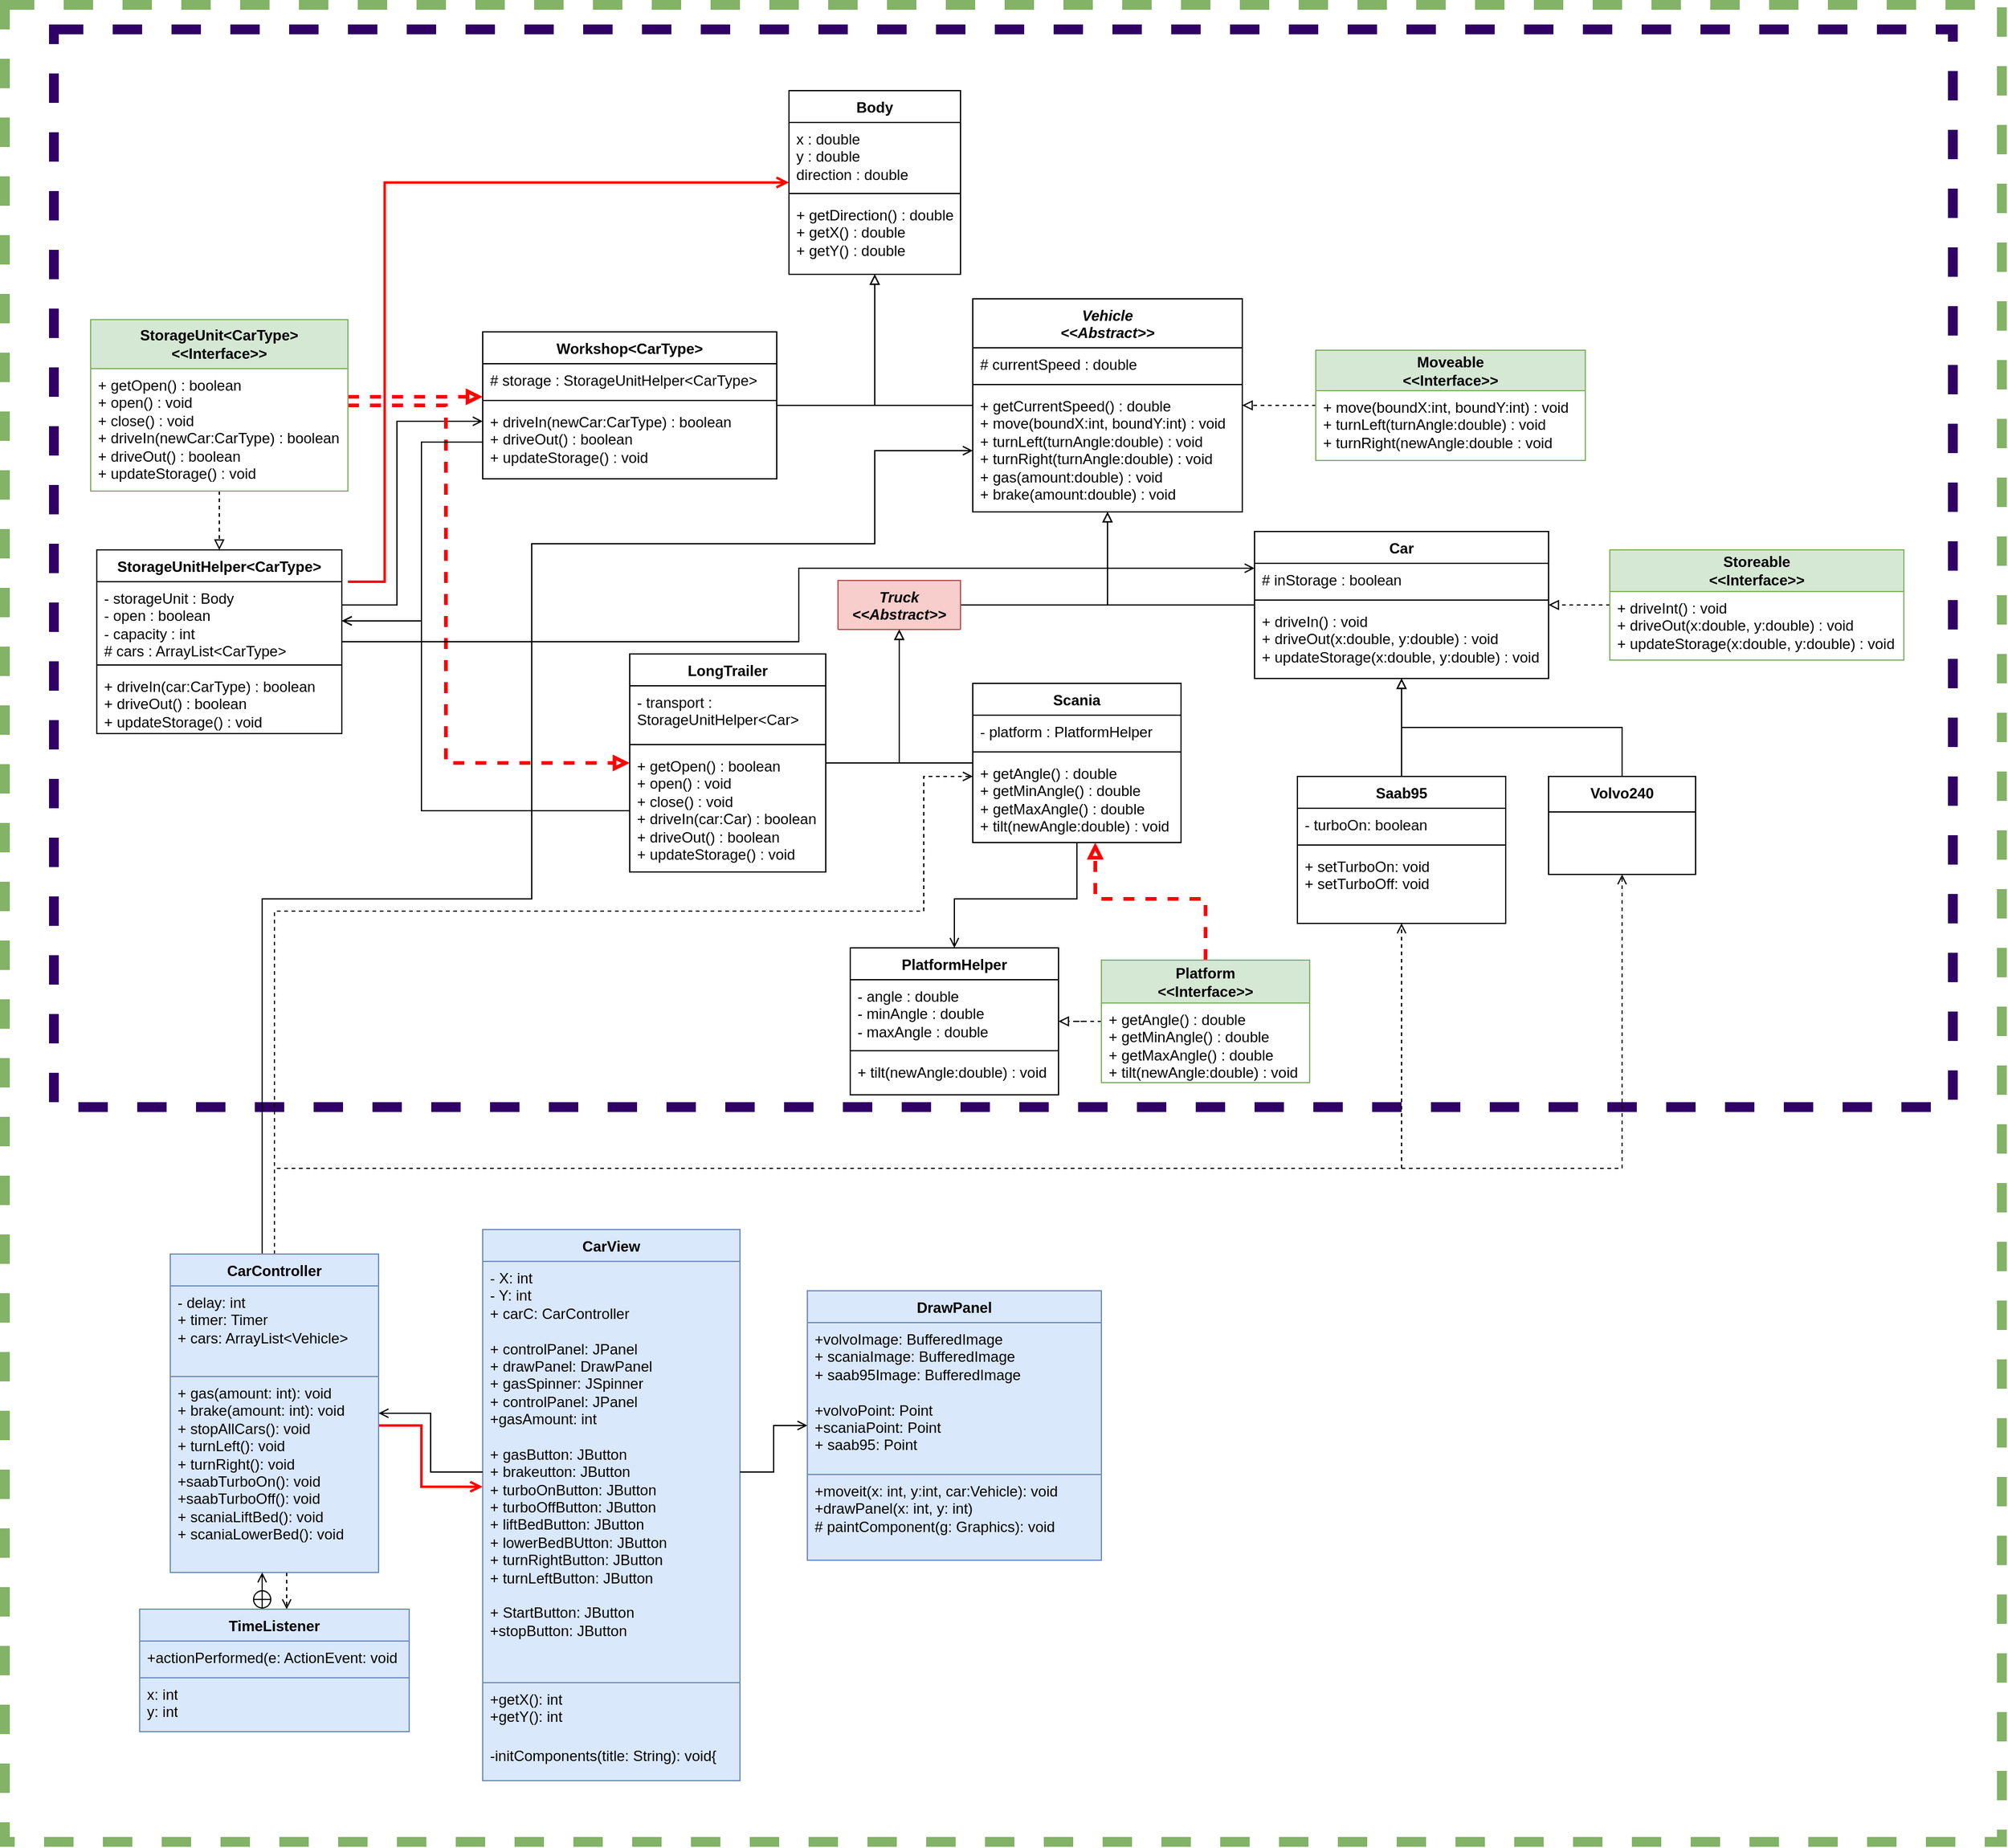 <mxfile version="22.1.5" type="github">
  <diagram name="Sida-1" id="CnWCtKxtzdh5dnYdsv_A">
    <mxGraphModel dx="1738" dy="2048" grid="1" gridSize="10" guides="1" tooltips="1" connect="1" arrows="1" fold="1" page="1" pageScale="1" pageWidth="827" pageHeight="1169" math="0" shadow="0">
      <root>
        <mxCell id="0" />
        <mxCell id="1" parent="0" />
        <mxCell id="PzIaEd6Q4RFsh_id0Quy-13" value="" style="rounded=0;whiteSpace=wrap;html=1;fillColor=none;strokeColor=#82b366;dashed=1;strokeWidth=8;" parent="1" vertex="1">
          <mxGeometry x="-420" y="-440" width="1630" height="1500" as="geometry" />
        </mxCell>
        <mxCell id="PzIaEd6Q4RFsh_id0Quy-12" value="" style="rounded=0;whiteSpace=wrap;html=1;dashed=1;strokeWidth=8;fillColor=none;fontColor=#333333;strokeColor=#300066;" parent="1" vertex="1">
          <mxGeometry x="-380" y="-420" width="1550" height="880" as="geometry" />
        </mxCell>
        <mxCell id="2kluUkrTPu_d9wiH57XI-1" value="&lt;div&gt;Body&lt;/div&gt;" style="swimlane;fontStyle=1;align=center;verticalAlign=top;childLayout=stackLayout;horizontal=1;startSize=26;horizontalStack=0;resizeParent=1;resizeParentMax=0;resizeLast=0;collapsible=1;marginBottom=0;whiteSpace=wrap;html=1;" parent="1" vertex="1">
          <mxGeometry x="220" y="-370" width="140" height="150" as="geometry" />
        </mxCell>
        <mxCell id="2kluUkrTPu_d9wiH57XI-2" value="x : double&lt;br&gt;y : double&lt;br&gt;direction : double" style="text;strokeColor=none;fillColor=none;align=left;verticalAlign=top;spacingLeft=4;spacingRight=4;overflow=hidden;rotatable=0;points=[[0,0.5],[1,0.5]];portConstraint=eastwest;whiteSpace=wrap;html=1;" parent="2kluUkrTPu_d9wiH57XI-1" vertex="1">
          <mxGeometry y="26" width="140" height="54" as="geometry" />
        </mxCell>
        <mxCell id="2kluUkrTPu_d9wiH57XI-3" value="" style="line;strokeWidth=1;fillColor=none;align=left;verticalAlign=middle;spacingTop=-1;spacingLeft=3;spacingRight=3;rotatable=0;labelPosition=right;points=[];portConstraint=eastwest;strokeColor=inherit;" parent="2kluUkrTPu_d9wiH57XI-1" vertex="1">
          <mxGeometry y="80" width="140" height="8" as="geometry" />
        </mxCell>
        <mxCell id="2kluUkrTPu_d9wiH57XI-4" value="+ getDirection() : double&lt;br&gt;+ getX() : double&lt;br&gt;+ getY() : double" style="text;strokeColor=none;fillColor=none;align=left;verticalAlign=top;spacingLeft=4;spacingRight=4;overflow=hidden;rotatable=0;points=[[0,0.5],[1,0.5]];portConstraint=eastwest;whiteSpace=wrap;html=1;" parent="2kluUkrTPu_d9wiH57XI-1" vertex="1">
          <mxGeometry y="88" width="140" height="62" as="geometry" />
        </mxCell>
        <mxCell id="8fuTFX7diM6jTaJu1OUN-2" style="edgeStyle=orthogonalEdgeStyle;rounded=0;orthogonalLoop=1;jettySize=auto;html=1;endArrow=block;endFill=0;" parent="1" source="2kluUkrTPu_d9wiH57XI-5" target="MsR3hsUYv7-_mPZWKxLB-6" edge="1">
          <mxGeometry relative="1" as="geometry" />
        </mxCell>
        <mxCell id="2kluUkrTPu_d9wiH57XI-5" value="Car" style="swimlane;fontStyle=1;align=center;verticalAlign=top;childLayout=stackLayout;horizontal=1;startSize=26;horizontalStack=0;resizeParent=1;resizeParentMax=0;resizeLast=0;collapsible=1;marginBottom=0;whiteSpace=wrap;html=1;" parent="1" vertex="1">
          <mxGeometry x="600" y="-10" width="240" height="120" as="geometry" />
        </mxCell>
        <mxCell id="2kluUkrTPu_d9wiH57XI-6" value="# inStorage : boolean" style="text;strokeColor=none;fillColor=none;align=left;verticalAlign=top;spacingLeft=4;spacingRight=4;overflow=hidden;rotatable=0;points=[[0,0.5],[1,0.5]];portConstraint=eastwest;whiteSpace=wrap;html=1;" parent="2kluUkrTPu_d9wiH57XI-5" vertex="1">
          <mxGeometry y="26" width="240" height="26" as="geometry" />
        </mxCell>
        <mxCell id="2kluUkrTPu_d9wiH57XI-7" value="" style="line;strokeWidth=1;fillColor=none;align=left;verticalAlign=middle;spacingTop=-1;spacingLeft=3;spacingRight=3;rotatable=0;labelPosition=right;points=[];portConstraint=eastwest;strokeColor=inherit;" parent="2kluUkrTPu_d9wiH57XI-5" vertex="1">
          <mxGeometry y="52" width="240" height="8" as="geometry" />
        </mxCell>
        <mxCell id="2kluUkrTPu_d9wiH57XI-8" value="+ driveIn() : void&lt;br&gt;+ driveOut(x:double, y:double) : void&lt;br&gt;+ updateStorage(x:double, y:double) : void" style="text;strokeColor=none;fillColor=none;align=left;verticalAlign=top;spacingLeft=4;spacingRight=4;overflow=hidden;rotatable=0;points=[[0,0.5],[1,0.5]];portConstraint=eastwest;whiteSpace=wrap;html=1;" parent="2kluUkrTPu_d9wiH57XI-5" vertex="1">
          <mxGeometry y="60" width="240" height="60" as="geometry" />
        </mxCell>
        <mxCell id="PzIaEd6Q4RFsh_id0Quy-3" style="edgeStyle=orthogonalEdgeStyle;rounded=0;orthogonalLoop=1;jettySize=auto;html=1;endArrow=open;endFill=0;dashed=1;" parent="1" source="2kluUkrTPu_d9wiH57XI-9" target="2kluUkrTPu_d9wiH57XI-32" edge="1">
          <mxGeometry relative="1" as="geometry">
            <Array as="points">
              <mxPoint x="-200" y="510" />
              <mxPoint x="720" y="510" />
            </Array>
          </mxGeometry>
        </mxCell>
        <mxCell id="PzIaEd6Q4RFsh_id0Quy-4" style="edgeStyle=orthogonalEdgeStyle;rounded=0;orthogonalLoop=1;jettySize=auto;html=1;endArrow=open;endFill=0;exitX=0.5;exitY=0;exitDx=0;exitDy=0;dashed=1;" parent="1" source="2kluUkrTPu_d9wiH57XI-9" target="2kluUkrTPu_d9wiH57XI-37" edge="1">
          <mxGeometry relative="1" as="geometry">
            <Array as="points">
              <mxPoint x="-200" y="300" />
              <mxPoint x="330" y="300" />
              <mxPoint x="330" y="190" />
            </Array>
          </mxGeometry>
        </mxCell>
        <mxCell id="PzIaEd6Q4RFsh_id0Quy-5" style="edgeStyle=orthogonalEdgeStyle;rounded=0;orthogonalLoop=1;jettySize=auto;html=1;endArrow=open;endFill=0;entryX=0;entryY=0.5;entryDx=0;entryDy=0;" parent="1" source="2kluUkrTPu_d9wiH57XI-9" target="MsR3hsUYv7-_mPZWKxLB-9" edge="1">
          <mxGeometry relative="1" as="geometry">
            <Array as="points">
              <mxPoint x="-210" y="290" />
              <mxPoint x="10" y="290" />
              <mxPoint x="10" />
              <mxPoint x="290" />
              <mxPoint x="290" y="-76" />
            </Array>
          </mxGeometry>
        </mxCell>
        <mxCell id="PzIaEd6Q4RFsh_id0Quy-8" value="" style="edgeStyle=orthogonalEdgeStyle;rounded=0;orthogonalLoop=1;jettySize=auto;html=1;endArrow=open;endFill=0;strokeColor=#FF0000;strokeWidth=2;" parent="1" source="2kluUkrTPu_d9wiH57XI-9" target="2kluUkrTPu_d9wiH57XI-14" edge="1">
          <mxGeometry relative="1" as="geometry">
            <Array as="points">
              <mxPoint x="-80" y="720" />
              <mxPoint x="-80" y="770" />
            </Array>
          </mxGeometry>
        </mxCell>
        <mxCell id="PzIaEd6Q4RFsh_id0Quy-10" style="edgeStyle=orthogonalEdgeStyle;rounded=0;orthogonalLoop=1;jettySize=auto;html=1;dashed=1;endArrow=open;endFill=0;" parent="1" source="2kluUkrTPu_d9wiH57XI-9" target="2kluUkrTPu_d9wiH57XI-41" edge="1">
          <mxGeometry relative="1" as="geometry">
            <mxPoint x="920" y="330" as="targetPoint" />
            <Array as="points">
              <mxPoint x="-200" y="510" />
              <mxPoint x="900" y="510" />
            </Array>
          </mxGeometry>
        </mxCell>
        <mxCell id="PzIaEd6Q4RFsh_id0Quy-11" style="edgeStyle=orthogonalEdgeStyle;rounded=0;orthogonalLoop=1;jettySize=auto;html=1;endArrow=open;endFill=0;dashed=1;" parent="1" source="2kluUkrTPu_d9wiH57XI-9" target="2kluUkrTPu_d9wiH57XI-96" edge="1">
          <mxGeometry relative="1" as="geometry">
            <Array as="points">
              <mxPoint x="-190" y="860" />
              <mxPoint x="-190" y="860" />
            </Array>
          </mxGeometry>
        </mxCell>
        <mxCell id="2kluUkrTPu_d9wiH57XI-9" value="CarController" style="swimlane;fontStyle=1;align=center;verticalAlign=top;childLayout=stackLayout;horizontal=1;startSize=26;horizontalStack=0;resizeParent=1;resizeParentMax=0;resizeLast=0;collapsible=1;marginBottom=0;whiteSpace=wrap;html=1;fillColor=#dae8fc;strokeColor=#6c8ebf;" parent="1" vertex="1">
          <mxGeometry x="-285" y="580" width="170" height="260" as="geometry" />
        </mxCell>
        <mxCell id="2kluUkrTPu_d9wiH57XI-10" value="&lt;div&gt;- delay: int&lt;/div&gt;&lt;div&gt;+ timer: Timer&lt;/div&gt;&lt;div&gt;+ cars: ArrayList&amp;lt;Vehicle&amp;gt;&lt;br&gt;&lt;/div&gt;" style="text;strokeColor=#6c8ebf;fillColor=#dae8fc;align=left;verticalAlign=top;spacingLeft=4;spacingRight=4;overflow=hidden;rotatable=0;points=[[0,0.5],[1,0.5]];portConstraint=eastwest;whiteSpace=wrap;html=1;" parent="2kluUkrTPu_d9wiH57XI-9" vertex="1">
          <mxGeometry y="26" width="170" height="74" as="geometry" />
        </mxCell>
        <mxCell id="2kluUkrTPu_d9wiH57XI-12" value="&lt;div&gt;+ gas(amount: int): void&lt;/div&gt;&lt;div&gt;+ brake(amount: int): void&lt;/div&gt;&lt;div&gt;+ stopAllCars(): void&lt;/div&gt;&lt;div&gt;+ turnLeft(): void&lt;/div&gt;&lt;div&gt;+ turnRight(): void&lt;/div&gt;&lt;div&gt;+saabTurboOn(): void&lt;br&gt;&lt;/div&gt;&lt;div&gt;+saabTurboOff(): void&lt;br&gt;&lt;/div&gt;&lt;div&gt;+ scaniaLiftBed(): void&lt;/div&gt;&lt;div&gt;+ scaniaLowerBed(): void&lt;br&gt;&lt;/div&gt;&lt;div&gt;&lt;br&gt;&lt;/div&gt;" style="text;strokeColor=#6c8ebf;fillColor=#dae8fc;align=left;verticalAlign=top;spacingLeft=4;spacingRight=4;overflow=hidden;rotatable=0;points=[[0,0.5],[1,0.5]];portConstraint=eastwest;whiteSpace=wrap;html=1;" parent="2kluUkrTPu_d9wiH57XI-9" vertex="1">
          <mxGeometry y="100" width="170" height="160" as="geometry" />
        </mxCell>
        <mxCell id="2kluUkrTPu_d9wiH57XI-13" value="CarView" style="swimlane;fontStyle=1;align=center;verticalAlign=top;childLayout=stackLayout;horizontal=1;startSize=26;horizontalStack=0;resizeParent=1;resizeParentMax=0;resizeLast=0;collapsible=1;marginBottom=0;whiteSpace=wrap;html=1;fillColor=#dae8fc;strokeColor=#6c8ebf;" parent="1" vertex="1">
          <mxGeometry x="-30" y="560" width="210" height="450" as="geometry" />
        </mxCell>
        <mxCell id="2kluUkrTPu_d9wiH57XI-14" value="&lt;div&gt;- X: int&lt;/div&gt;&lt;div&gt;- Y: int&lt;br&gt;&lt;/div&gt;&lt;div&gt;+ carC: CarController&lt;/div&gt;&lt;br&gt;&lt;div&gt;+ controlPanel: JPanel&lt;br&gt;&lt;/div&gt;&lt;div&gt;+ drawPanel: DrawPanel&lt;/div&gt;&lt;div&gt;+ gasSpinner: JSpinner&lt;br&gt;&lt;/div&gt;&lt;div&gt;+ controlPanel: JPanel&lt;br&gt;&lt;/div&gt;&lt;div&gt;+gasAmount: int&lt;br&gt;&lt;/div&gt;&lt;div&gt;&lt;div&gt;&lt;br&gt;&lt;/div&gt;&lt;div&gt;+ gasButton: JButton&lt;/div&gt;&lt;div&gt;+ brakeutton: JButton&lt;/div&gt;&lt;/div&gt;&lt;div&gt;+ turboOnButton: JButton&lt;/div&gt;&lt;div&gt;+ turboOffButton: JButton&lt;/div&gt;&lt;div&gt;+ liftBedButton: JButton&lt;/div&gt;&lt;div&gt;+ lowerBedBUtton: JButton&lt;/div&gt;&lt;div&gt;+ turnRightButton: JButton &lt;br&gt;&lt;/div&gt;&lt;div&gt;+ turnLeftButton: JButton &lt;br&gt;&lt;/div&gt;&lt;div&gt;&lt;br&gt;&lt;/div&gt;&lt;div&gt;+ StartButton: JButton&lt;/div&gt;&lt;div&gt;+stopButton: JButton&lt;br&gt;&lt;/div&gt;&lt;div&gt;&lt;br&gt;&lt;/div&gt;" style="text;strokeColor=#6c8ebf;fillColor=#dae8fc;align=left;verticalAlign=top;spacingLeft=4;spacingRight=4;overflow=hidden;rotatable=0;points=[[0,0.5],[1,0.5]];portConstraint=eastwest;whiteSpace=wrap;html=1;" parent="2kluUkrTPu_d9wiH57XI-13" vertex="1">
          <mxGeometry y="26" width="210" height="344" as="geometry" />
        </mxCell>
        <mxCell id="2kluUkrTPu_d9wiH57XI-16" value="&lt;div&gt;+getX(): int&lt;/div&gt;&lt;div&gt;+getY(): int&lt;/div&gt;&lt;div&gt;&lt;br&gt;&lt;/div&gt;&lt;div&gt;-initComponents(title: String): void{&lt;sup&gt;&lt;br&gt;&lt;/sup&gt;&lt;/div&gt;&lt;div&gt;&lt;br&gt;&lt;/div&gt;" style="text;strokeColor=#6c8ebf;fillColor=#dae8fc;align=left;verticalAlign=top;spacingLeft=4;spacingRight=4;overflow=hidden;rotatable=0;points=[[0,0.5],[1,0.5]];portConstraint=eastwest;whiteSpace=wrap;html=1;" parent="2kluUkrTPu_d9wiH57XI-13" vertex="1">
          <mxGeometry y="370" width="210" height="80" as="geometry" />
        </mxCell>
        <mxCell id="2kluUkrTPu_d9wiH57XI-17" value="DrawPanel" style="swimlane;fontStyle=1;align=center;verticalAlign=top;childLayout=stackLayout;horizontal=1;startSize=26;horizontalStack=0;resizeParent=1;resizeParentMax=0;resizeLast=0;collapsible=1;marginBottom=0;whiteSpace=wrap;html=1;fillColor=#dae8fc;strokeColor=#6c8ebf;" parent="1" vertex="1">
          <mxGeometry x="235" y="610" width="240" height="220" as="geometry" />
        </mxCell>
        <mxCell id="2kluUkrTPu_d9wiH57XI-18" value="&lt;div&gt;+volvoImage: BufferedImage&lt;/div&gt;&lt;div&gt;+ scaniaImage: BufferedImage&lt;br&gt;&lt;/div&gt;&lt;div&gt;+ saab95Image: BufferedImage&lt;/div&gt;&lt;div&gt;&lt;br&gt;&lt;/div&gt;&lt;div&gt;+volvoPoint: Point&lt;/div&gt;&lt;div&gt;+scaniaPoint: Point&lt;/div&gt;&lt;div&gt;+ saab95: Point&lt;/div&gt;" style="text;strokeColor=#6c8ebf;fillColor=#dae8fc;align=left;verticalAlign=top;spacingLeft=4;spacingRight=4;overflow=hidden;rotatable=0;points=[[0,0.5],[1,0.5]];portConstraint=eastwest;whiteSpace=wrap;html=1;" parent="2kluUkrTPu_d9wiH57XI-17" vertex="1">
          <mxGeometry y="26" width="240" height="124" as="geometry" />
        </mxCell>
        <mxCell id="2kluUkrTPu_d9wiH57XI-20" value="&lt;div&gt;+moveit(x: int, y:int, car:Vehicle): void&lt;br&gt;&lt;/div&gt;&lt;div&gt;+drawPanel(x: int, y: int)&lt;br&gt;&lt;/div&gt;# paintComponent(g: Graphics): void " style="text;strokeColor=#6c8ebf;fillColor=#dae8fc;align=left;verticalAlign=top;spacingLeft=4;spacingRight=4;overflow=hidden;rotatable=0;points=[[0,0.5],[1,0.5]];portConstraint=eastwest;whiteSpace=wrap;html=1;" parent="2kluUkrTPu_d9wiH57XI-17" vertex="1">
          <mxGeometry y="150" width="240" height="70" as="geometry" />
        </mxCell>
        <mxCell id="2kluUkrTPu_d9wiH57XI-82" style="edgeStyle=orthogonalEdgeStyle;rounded=0;orthogonalLoop=1;jettySize=auto;html=1;endArrow=block;endFill=0;" parent="1" source="2kluUkrTPu_d9wiH57XI-21" target="MsR3hsUYv7-_mPZWKxLB-6" edge="1">
          <mxGeometry relative="1" as="geometry" />
        </mxCell>
        <mxCell id="2kluUkrTPu_d9wiH57XI-21" value="&lt;div&gt;&lt;i&gt;Truck&lt;/i&gt;&lt;/div&gt;&lt;div&gt;&lt;i&gt;&amp;lt;&amp;lt;Abstract&amp;gt;&amp;gt;&lt;/i&gt;&lt;/div&gt;" style="swimlane;fontStyle=1;align=center;verticalAlign=top;childLayout=stackLayout;horizontal=1;startSize=66;horizontalStack=0;resizeParent=1;resizeParentMax=0;resizeLast=0;collapsible=1;marginBottom=0;whiteSpace=wrap;html=1;fillColor=#f8cecc;strokeColor=#b85450;" parent="1" vertex="1">
          <mxGeometry x="260" y="30" width="100" height="40" as="geometry" />
        </mxCell>
        <mxCell id="2kluUkrTPu_d9wiH57XI-28" value="PlatformHelper" style="swimlane;fontStyle=1;align=center;verticalAlign=top;childLayout=stackLayout;horizontal=1;startSize=26;horizontalStack=0;resizeParent=1;resizeParentMax=0;resizeLast=0;collapsible=1;marginBottom=0;whiteSpace=wrap;html=1;" parent="1" vertex="1">
          <mxGeometry x="270" y="330" width="170" height="120" as="geometry" />
        </mxCell>
        <mxCell id="2kluUkrTPu_d9wiH57XI-29" value="- angle : double&lt;br&gt;- minAngle : double&lt;br&gt;- maxAngle : double" style="text;strokeColor=none;fillColor=none;align=left;verticalAlign=top;spacingLeft=4;spacingRight=4;overflow=hidden;rotatable=0;points=[[0,0.5],[1,0.5]];portConstraint=eastwest;whiteSpace=wrap;html=1;" parent="2kluUkrTPu_d9wiH57XI-28" vertex="1">
          <mxGeometry y="26" width="170" height="54" as="geometry" />
        </mxCell>
        <mxCell id="2kluUkrTPu_d9wiH57XI-30" value="" style="line;strokeWidth=1;fillColor=none;align=left;verticalAlign=middle;spacingTop=-1;spacingLeft=3;spacingRight=3;rotatable=0;labelPosition=right;points=[];portConstraint=eastwest;strokeColor=inherit;" parent="2kluUkrTPu_d9wiH57XI-28" vertex="1">
          <mxGeometry y="80" width="170" height="8" as="geometry" />
        </mxCell>
        <mxCell id="2kluUkrTPu_d9wiH57XI-31" value="+ tilt(newAngle:double) : void" style="text;strokeColor=none;fillColor=none;align=left;verticalAlign=top;spacingLeft=4;spacingRight=4;overflow=hidden;rotatable=0;points=[[0,0.5],[1,0.5]];portConstraint=eastwest;whiteSpace=wrap;html=1;" parent="2kluUkrTPu_d9wiH57XI-28" vertex="1">
          <mxGeometry y="88" width="170" height="32" as="geometry" />
        </mxCell>
        <mxCell id="2kluUkrTPu_d9wiH57XI-45" style="edgeStyle=orthogonalEdgeStyle;rounded=0;orthogonalLoop=1;jettySize=auto;html=1;endArrow=block;endFill=0;" parent="1" source="2kluUkrTPu_d9wiH57XI-32" target="2kluUkrTPu_d9wiH57XI-5" edge="1">
          <mxGeometry relative="1" as="geometry" />
        </mxCell>
        <mxCell id="2kluUkrTPu_d9wiH57XI-32" value="&lt;div&gt;Saab95&lt;/div&gt;" style="swimlane;fontStyle=1;align=center;verticalAlign=top;childLayout=stackLayout;horizontal=1;startSize=26;horizontalStack=0;resizeParent=1;resizeParentMax=0;resizeLast=0;collapsible=1;marginBottom=0;whiteSpace=wrap;html=1;" parent="1" vertex="1">
          <mxGeometry x="635" y="190" width="170" height="120" as="geometry" />
        </mxCell>
        <mxCell id="2kluUkrTPu_d9wiH57XI-33" value="- turboOn: boolean" style="text;strokeColor=none;fillColor=none;align=left;verticalAlign=top;spacingLeft=4;spacingRight=4;overflow=hidden;rotatable=0;points=[[0,0.5],[1,0.5]];portConstraint=eastwest;whiteSpace=wrap;html=1;" parent="2kluUkrTPu_d9wiH57XI-32" vertex="1">
          <mxGeometry y="26" width="170" height="26" as="geometry" />
        </mxCell>
        <mxCell id="2kluUkrTPu_d9wiH57XI-34" value="" style="line;strokeWidth=1;fillColor=none;align=left;verticalAlign=middle;spacingTop=-1;spacingLeft=3;spacingRight=3;rotatable=0;labelPosition=right;points=[];portConstraint=eastwest;strokeColor=inherit;" parent="2kluUkrTPu_d9wiH57XI-32" vertex="1">
          <mxGeometry y="52" width="170" height="8" as="geometry" />
        </mxCell>
        <mxCell id="2kluUkrTPu_d9wiH57XI-35" value="&lt;div&gt;+ setTurboOn: void&lt;/div&gt;&lt;div&gt;+ setTurboOff: void&lt;br&gt;&lt;/div&gt;" style="text;strokeColor=none;fillColor=none;align=left;verticalAlign=top;spacingLeft=4;spacingRight=4;overflow=hidden;rotatable=0;points=[[0,0.5],[1,0.5]];portConstraint=eastwest;whiteSpace=wrap;html=1;" parent="2kluUkrTPu_d9wiH57XI-32" vertex="1">
          <mxGeometry y="60" width="170" height="60" as="geometry" />
        </mxCell>
        <mxCell id="8fuTFX7diM6jTaJu1OUN-3" style="edgeStyle=orthogonalEdgeStyle;rounded=0;orthogonalLoop=1;jettySize=auto;html=1;endArrow=block;endFill=0;" parent="1" source="2kluUkrTPu_d9wiH57XI-41" target="2kluUkrTPu_d9wiH57XI-5" edge="1">
          <mxGeometry relative="1" as="geometry" />
        </mxCell>
        <mxCell id="2kluUkrTPu_d9wiH57XI-41" value="&lt;div&gt;Volvo240&lt;/div&gt;" style="swimlane;fontStyle=1;align=center;verticalAlign=top;childLayout=stackLayout;horizontal=1;startSize=29;horizontalStack=0;resizeParent=1;resizeParentMax=0;resizeLast=0;collapsible=1;marginBottom=0;whiteSpace=wrap;html=1;" parent="1" vertex="1">
          <mxGeometry x="840" y="190" width="120" height="80" as="geometry" />
        </mxCell>
        <mxCell id="2kluUkrTPu_d9wiH57XI-85" style="edgeStyle=orthogonalEdgeStyle;rounded=0;orthogonalLoop=1;jettySize=auto;html=1;endArrow=block;endFill=0;" parent="1" source="2kluUkrTPu_d9wiH57XI-37" target="2kluUkrTPu_d9wiH57XI-21" edge="1">
          <mxGeometry relative="1" as="geometry" />
        </mxCell>
        <mxCell id="8fuTFX7diM6jTaJu1OUN-18" style="edgeStyle=orthogonalEdgeStyle;rounded=0;orthogonalLoop=1;jettySize=auto;html=1;endArrow=open;endFill=0;" parent="1" source="2kluUkrTPu_d9wiH57XI-37" target="2kluUkrTPu_d9wiH57XI-28" edge="1">
          <mxGeometry relative="1" as="geometry">
            <Array as="points">
              <mxPoint x="455" y="290" />
              <mxPoint x="355" y="290" />
            </Array>
          </mxGeometry>
        </mxCell>
        <mxCell id="2kluUkrTPu_d9wiH57XI-37" value="Scania" style="swimlane;fontStyle=1;align=center;verticalAlign=top;childLayout=stackLayout;horizontal=1;startSize=26;horizontalStack=0;resizeParent=1;resizeParentMax=0;resizeLast=0;collapsible=1;marginBottom=0;whiteSpace=wrap;html=1;" parent="1" vertex="1">
          <mxGeometry x="370" y="114" width="170" height="130" as="geometry" />
        </mxCell>
        <mxCell id="2kluUkrTPu_d9wiH57XI-38" value="- platform : PlatformHelper" style="text;strokeColor=none;fillColor=none;align=left;verticalAlign=top;spacingLeft=4;spacingRight=4;overflow=hidden;rotatable=0;points=[[0,0.5],[1,0.5]];portConstraint=eastwest;whiteSpace=wrap;html=1;" parent="2kluUkrTPu_d9wiH57XI-37" vertex="1">
          <mxGeometry y="26" width="170" height="26" as="geometry" />
        </mxCell>
        <mxCell id="2kluUkrTPu_d9wiH57XI-39" value="" style="line;strokeWidth=1;fillColor=none;align=left;verticalAlign=middle;spacingTop=-1;spacingLeft=3;spacingRight=3;rotatable=0;labelPosition=right;points=[];portConstraint=eastwest;strokeColor=inherit;" parent="2kluUkrTPu_d9wiH57XI-37" vertex="1">
          <mxGeometry y="52" width="170" height="8" as="geometry" />
        </mxCell>
        <mxCell id="2kluUkrTPu_d9wiH57XI-40" value="+ getAngle() : double&lt;br&gt;+ getMinAngle() : double&lt;br&gt;+ getMaxAngle() : double&lt;br&gt;+ tilt(newAngle:double) : void" style="text;strokeColor=none;fillColor=none;align=left;verticalAlign=top;spacingLeft=4;spacingRight=4;overflow=hidden;rotatable=0;points=[[0,0.5],[1,0.5]];portConstraint=eastwest;whiteSpace=wrap;html=1;" parent="2kluUkrTPu_d9wiH57XI-37" vertex="1">
          <mxGeometry y="60" width="170" height="70" as="geometry" />
        </mxCell>
        <mxCell id="8fuTFX7diM6jTaJu1OUN-1" style="edgeStyle=orthogonalEdgeStyle;rounded=0;orthogonalLoop=1;jettySize=auto;html=1;endArrow=block;endFill=0;" parent="1" source="MsR3hsUYv7-_mPZWKxLB-6" target="2kluUkrTPu_d9wiH57XI-1" edge="1">
          <mxGeometry relative="1" as="geometry" />
        </mxCell>
        <mxCell id="MsR3hsUYv7-_mPZWKxLB-6" value="&lt;i&gt;Vehicle&lt;br&gt;&amp;lt;&amp;lt;Abstract&amp;gt;&amp;gt;&lt;/i&gt;" style="swimlane;fontStyle=1;align=center;verticalAlign=top;childLayout=stackLayout;horizontal=1;startSize=40;horizontalStack=0;resizeParent=1;resizeParentMax=0;resizeLast=0;collapsible=1;marginBottom=0;whiteSpace=wrap;html=1;" parent="1" vertex="1">
          <mxGeometry x="370" y="-200" width="220" height="174" as="geometry" />
        </mxCell>
        <mxCell id="MsR3hsUYv7-_mPZWKxLB-7" value="# currentSpeed : double" style="text;strokeColor=none;fillColor=none;align=left;verticalAlign=top;spacingLeft=4;spacingRight=4;overflow=hidden;rotatable=0;points=[[0,0.5],[1,0.5]];portConstraint=eastwest;whiteSpace=wrap;html=1;" parent="MsR3hsUYv7-_mPZWKxLB-6" vertex="1">
          <mxGeometry y="40" width="220" height="26" as="geometry" />
        </mxCell>
        <mxCell id="MsR3hsUYv7-_mPZWKxLB-8" value="" style="line;strokeWidth=1;fillColor=none;align=left;verticalAlign=middle;spacingTop=-1;spacingLeft=3;spacingRight=3;rotatable=0;labelPosition=right;points=[];portConstraint=eastwest;strokeColor=inherit;" parent="MsR3hsUYv7-_mPZWKxLB-6" vertex="1">
          <mxGeometry y="66" width="220" height="8" as="geometry" />
        </mxCell>
        <mxCell id="MsR3hsUYv7-_mPZWKxLB-9" value="+ getCurrentSpeed() : double&lt;br&gt;+ move(boundX:int, boundY:int) : void&lt;br&gt;+ turnLeft(turnAngle:double) : void&lt;br&gt;+ turnRight(turnAngle:double) : void&lt;br&gt;+ gas(amount:double) : void&lt;br&gt;+ brake(amount:double) : void" style="text;strokeColor=none;fillColor=none;align=left;verticalAlign=top;spacingLeft=4;spacingRight=4;overflow=hidden;rotatable=0;points=[[0,0.5],[1,0.5]];portConstraint=eastwest;whiteSpace=wrap;html=1;" parent="MsR3hsUYv7-_mPZWKxLB-6" vertex="1">
          <mxGeometry y="74" width="220" height="100" as="geometry" />
        </mxCell>
        <mxCell id="PzIaEd6Q4RFsh_id0Quy-6" style="edgeStyle=orthogonalEdgeStyle;rounded=0;orthogonalLoop=1;jettySize=auto;html=1;endArrow=open;endFill=0;" parent="1" source="2kluUkrTPu_d9wiH57XI-49" target="2kluUkrTPu_d9wiH57XI-73" edge="1">
          <mxGeometry relative="1" as="geometry">
            <mxPoint x="-50" y="-100" as="targetPoint" />
            <Array as="points">
              <mxPoint x="-100" y="50" />
              <mxPoint x="-100" y="-100" />
            </Array>
          </mxGeometry>
        </mxCell>
        <mxCell id="Z6ngFZZ4EXr_-JbcI5yZ-2" style="edgeStyle=orthogonalEdgeStyle;rounded=0;orthogonalLoop=1;jettySize=auto;html=1;fillColor=#f8cecc;strokeColor=#FF0000;strokeWidth=2;endArrow=open;endFill=0;" edge="1" parent="1" target="2kluUkrTPu_d9wiH57XI-1">
          <mxGeometry relative="1" as="geometry">
            <mxPoint x="-140" y="31" as="sourcePoint" />
            <Array as="points">
              <mxPoint x="-110" y="31" />
              <mxPoint x="-110" y="-295" />
            </Array>
          </mxGeometry>
        </mxCell>
        <mxCell id="2kluUkrTPu_d9wiH57XI-49" value="StorageUnitHelper&amp;lt;CarType&amp;gt;" style="swimlane;fontStyle=1;align=center;verticalAlign=top;childLayout=stackLayout;horizontal=1;startSize=26;horizontalStack=0;resizeParent=1;resizeParentMax=0;resizeLast=0;collapsible=1;marginBottom=0;whiteSpace=wrap;html=1;" parent="1" vertex="1">
          <mxGeometry x="-345" y="5" width="200" height="150" as="geometry" />
        </mxCell>
        <mxCell id="2kluUkrTPu_d9wiH57XI-50" value="- storageUnit : Body&lt;br&gt;- open : boolean&lt;br&gt;- capacity : int&lt;br&gt;# cars : ArrayList&amp;lt;CarType&amp;gt;" style="text;strokeColor=none;fillColor=none;align=left;verticalAlign=top;spacingLeft=4;spacingRight=4;overflow=hidden;rotatable=0;points=[[0,0.5],[1,0.5]];portConstraint=eastwest;whiteSpace=wrap;html=1;" parent="2kluUkrTPu_d9wiH57XI-49" vertex="1">
          <mxGeometry y="26" width="200" height="64" as="geometry" />
        </mxCell>
        <mxCell id="2kluUkrTPu_d9wiH57XI-51" value="" style="line;strokeWidth=1;fillColor=none;align=left;verticalAlign=middle;spacingTop=-1;spacingLeft=3;spacingRight=3;rotatable=0;labelPosition=right;points=[];portConstraint=eastwest;strokeColor=inherit;" parent="2kluUkrTPu_d9wiH57XI-49" vertex="1">
          <mxGeometry y="90" width="200" height="8" as="geometry" />
        </mxCell>
        <mxCell id="2kluUkrTPu_d9wiH57XI-52" value="+ driveIn(car:CarType) : boolean&lt;br&gt;+ driveOut() : boolean&lt;br&gt;+ updateStorage() : void" style="text;strokeColor=none;fillColor=none;align=left;verticalAlign=top;spacingLeft=4;spacingRight=4;overflow=hidden;rotatable=0;points=[[0,0.5],[1,0.5]];portConstraint=eastwest;whiteSpace=wrap;html=1;" parent="2kluUkrTPu_d9wiH57XI-49" vertex="1">
          <mxGeometry y="98" width="200" height="52" as="geometry" />
        </mxCell>
        <mxCell id="2kluUkrTPu_d9wiH57XI-80" style="edgeStyle=orthogonalEdgeStyle;rounded=0;orthogonalLoop=1;jettySize=auto;html=1;endArrow=block;endFill=0;" parent="1" source="2kluUkrTPu_d9wiH57XI-73" target="2kluUkrTPu_d9wiH57XI-1" edge="1">
          <mxGeometry relative="1" as="geometry" />
        </mxCell>
        <mxCell id="2kluUkrTPu_d9wiH57XI-73" value="&lt;div&gt;Workshop&amp;lt;CarType&amp;gt;&lt;/div&gt;" style="swimlane;fontStyle=1;align=center;verticalAlign=top;childLayout=stackLayout;horizontal=1;startSize=26;horizontalStack=0;resizeParent=1;resizeParentMax=0;resizeLast=0;collapsible=1;marginBottom=0;whiteSpace=wrap;html=1;" parent="1" vertex="1">
          <mxGeometry x="-30" y="-173" width="240" height="120" as="geometry" />
        </mxCell>
        <mxCell id="2kluUkrTPu_d9wiH57XI-74" value="# storage : StorageUnitHelper&amp;lt;CarType&amp;gt;" style="text;strokeColor=none;fillColor=none;align=left;verticalAlign=top;spacingLeft=4;spacingRight=4;overflow=hidden;rotatable=0;points=[[0,0.5],[1,0.5]];portConstraint=eastwest;whiteSpace=wrap;html=1;" parent="2kluUkrTPu_d9wiH57XI-73" vertex="1">
          <mxGeometry y="26" width="240" height="26" as="geometry" />
        </mxCell>
        <mxCell id="2kluUkrTPu_d9wiH57XI-75" value="" style="line;strokeWidth=1;fillColor=none;align=left;verticalAlign=middle;spacingTop=-1;spacingLeft=3;spacingRight=3;rotatable=0;labelPosition=right;points=[];portConstraint=eastwest;strokeColor=inherit;" parent="2kluUkrTPu_d9wiH57XI-73" vertex="1">
          <mxGeometry y="52" width="240" height="8" as="geometry" />
        </mxCell>
        <mxCell id="2kluUkrTPu_d9wiH57XI-76" value="+ driveIn(newCar:CarType) : boolean&lt;br&gt;+ driveOut() : boolean&lt;br&gt;+ updateStorage() : void" style="text;strokeColor=none;fillColor=none;align=left;verticalAlign=top;spacingLeft=4;spacingRight=4;overflow=hidden;rotatable=0;points=[[0,0.5],[1,0.5]];portConstraint=eastwest;whiteSpace=wrap;html=1;" parent="2kluUkrTPu_d9wiH57XI-73" vertex="1">
          <mxGeometry y="60" width="240" height="60" as="geometry" />
        </mxCell>
        <mxCell id="2kluUkrTPu_d9wiH57XI-93" style="edgeStyle=orthogonalEdgeStyle;rounded=0;orthogonalLoop=1;jettySize=auto;html=1;endArrow=block;endFill=0;" parent="1" source="2kluUkrTPu_d9wiH57XI-89" target="2kluUkrTPu_d9wiH57XI-21" edge="1">
          <mxGeometry relative="1" as="geometry" />
        </mxCell>
        <mxCell id="2kluUkrTPu_d9wiH57XI-89" value="&lt;div&gt;LongTrailer&lt;/div&gt;" style="swimlane;fontStyle=1;align=center;verticalAlign=top;childLayout=stackLayout;horizontal=1;startSize=26;horizontalStack=0;resizeParent=1;resizeParentMax=0;resizeLast=0;collapsible=1;marginBottom=0;whiteSpace=wrap;html=1;" parent="1" vertex="1">
          <mxGeometry x="90" y="90" width="160" height="178" as="geometry" />
        </mxCell>
        <mxCell id="2kluUkrTPu_d9wiH57XI-90" value="- transport : StorageUnitHelper&amp;lt;Car&amp;gt;" style="text;strokeColor=none;fillColor=none;align=left;verticalAlign=top;spacingLeft=4;spacingRight=4;overflow=hidden;rotatable=0;points=[[0,0.5],[1,0.5]];portConstraint=eastwest;whiteSpace=wrap;html=1;" parent="2kluUkrTPu_d9wiH57XI-89" vertex="1">
          <mxGeometry y="26" width="160" height="44" as="geometry" />
        </mxCell>
        <mxCell id="2kluUkrTPu_d9wiH57XI-91" value="" style="line;strokeWidth=1;fillColor=none;align=left;verticalAlign=middle;spacingTop=-1;spacingLeft=3;spacingRight=3;rotatable=0;labelPosition=right;points=[];portConstraint=eastwest;strokeColor=inherit;" parent="2kluUkrTPu_d9wiH57XI-89" vertex="1">
          <mxGeometry y="70" width="160" height="8" as="geometry" />
        </mxCell>
        <mxCell id="2kluUkrTPu_d9wiH57XI-92" value="+ getOpen() : boolean&lt;br&gt;+ open() : void&lt;br&gt;+ close() : void&lt;br&gt;+ driveIn(car:Car) : boolean&lt;br&gt;+ driveOut() : boolean&lt;br&gt;+ updateStorage() : void" style="text;strokeColor=none;fillColor=none;align=left;verticalAlign=top;spacingLeft=4;spacingRight=4;overflow=hidden;rotatable=0;points=[[0,0.5],[1,0.5]];portConstraint=eastwest;whiteSpace=wrap;html=1;" parent="2kluUkrTPu_d9wiH57XI-89" vertex="1">
          <mxGeometry y="78" width="160" height="100" as="geometry" />
        </mxCell>
        <mxCell id="2kluUkrTPu_d9wiH57XI-96" value="&lt;font face=&quot;Helvetica&quot;&gt;TimeListener &lt;/font&gt;" style="swimlane;fontStyle=1;align=center;verticalAlign=top;childLayout=stackLayout;horizontal=1;startSize=26;horizontalStack=0;resizeParent=1;resizeParentMax=0;resizeLast=0;collapsible=1;marginBottom=0;whiteSpace=wrap;html=1;fillColor=#dae8fc;strokeColor=#6c8ebf;" parent="1" vertex="1">
          <mxGeometry x="-310" y="870" width="220" height="100" as="geometry" />
        </mxCell>
        <mxCell id="2kluUkrTPu_d9wiH57XI-98" value="+actionPerformed(e: ActionEvent: void" style="text;strokeColor=#6c8ebf;fillColor=#dae8fc;align=left;verticalAlign=top;spacingLeft=4;spacingRight=4;overflow=hidden;rotatable=0;points=[[0,0.5],[1,0.5]];portConstraint=eastwest;whiteSpace=wrap;html=1;" parent="2kluUkrTPu_d9wiH57XI-96" vertex="1">
          <mxGeometry y="26" width="220" height="30" as="geometry" />
        </mxCell>
        <mxCell id="2kluUkrTPu_d9wiH57XI-97" value="&lt;div&gt;x: int&lt;/div&gt;&lt;div&gt;y: int&lt;br&gt;&lt;/div&gt;" style="text;strokeColor=#6c8ebf;fillColor=#dae8fc;align=left;verticalAlign=top;spacingLeft=4;spacingRight=4;overflow=hidden;rotatable=0;points=[[0,0.5],[1,0.5]];portConstraint=eastwest;whiteSpace=wrap;html=1;" parent="2kluUkrTPu_d9wiH57XI-96" vertex="1">
          <mxGeometry y="56" width="220" height="44" as="geometry" />
        </mxCell>
        <mxCell id="m9QJUeq86h9TBKvvN4Z5-21" style="edgeStyle=orthogonalEdgeStyle;rounded=0;orthogonalLoop=1;jettySize=auto;html=1;exitX=0.5;exitY=0;exitDx=0;exitDy=0;endArrow=block;endFill=0;dashed=1;fillColor=#f8cecc;strokeColor=#FF0000;strokeWidth=3;" parent="1" source="m9QJUeq86h9TBKvvN4Z5-1" target="2kluUkrTPu_d9wiH57XI-40" edge="1">
          <mxGeometry relative="1" as="geometry">
            <Array as="points">
              <mxPoint x="560" y="290" />
              <mxPoint x="470" y="290" />
            </Array>
          </mxGeometry>
        </mxCell>
        <mxCell id="8fuTFX7diM6jTaJu1OUN-17" style="edgeStyle=orthogonalEdgeStyle;rounded=0;orthogonalLoop=1;jettySize=auto;html=1;endArrow=block;endFill=0;dashed=1;" parent="1" source="m9QJUeq86h9TBKvvN4Z5-1" target="2kluUkrTPu_d9wiH57XI-28" edge="1">
          <mxGeometry relative="1" as="geometry" />
        </mxCell>
        <mxCell id="m9QJUeq86h9TBKvvN4Z5-1" value="&lt;b&gt;Platform&lt;br&gt;&amp;lt;&amp;lt;Interface&amp;gt;&amp;gt;&lt;br&gt;&lt;/b&gt;" style="swimlane;fontStyle=0;childLayout=stackLayout;horizontal=1;startSize=35;fillColor=#d5e8d4;horizontalStack=0;resizeParent=1;resizeParentMax=0;resizeLast=0;collapsible=1;marginBottom=0;whiteSpace=wrap;html=1;strokeColor=#82b366;" parent="1" vertex="1">
          <mxGeometry x="475" y="340" width="170" height="100" as="geometry" />
        </mxCell>
        <mxCell id="m9QJUeq86h9TBKvvN4Z5-2" value="+ getAngle() : double&lt;br&gt;+ getMinAngle() : double&lt;br&gt;+ getMaxAngle() : double&lt;br&gt;+ tilt(newAngle:double) : void" style="text;strokeColor=none;fillColor=none;align=left;verticalAlign=top;spacingLeft=4;spacingRight=4;overflow=hidden;rotatable=0;points=[[0,0.5],[1,0.5]];portConstraint=eastwest;whiteSpace=wrap;html=1;" parent="m9QJUeq86h9TBKvvN4Z5-1" vertex="1">
          <mxGeometry y="35" width="170" height="65" as="geometry" />
        </mxCell>
        <mxCell id="8fuTFX7diM6jTaJu1OUN-5" style="edgeStyle=orthogonalEdgeStyle;rounded=0;orthogonalLoop=1;jettySize=auto;html=1;endArrow=block;endFill=0;dashed=1;" parent="1" source="m9QJUeq86h9TBKvvN4Z5-5" target="MsR3hsUYv7-_mPZWKxLB-6" edge="1">
          <mxGeometry relative="1" as="geometry" />
        </mxCell>
        <mxCell id="m9QJUeq86h9TBKvvN4Z5-5" value="&lt;b&gt;Moveable&lt;br&gt;&amp;lt;&amp;lt;Interface&amp;gt;&amp;gt;&lt;br&gt;&lt;/b&gt;" style="swimlane;fontStyle=0;childLayout=stackLayout;horizontal=1;startSize=33;fillColor=#d5e8d4;horizontalStack=0;resizeParent=1;resizeParentMax=0;resizeLast=0;collapsible=1;marginBottom=0;whiteSpace=wrap;html=1;strokeColor=#82b366;" parent="1" vertex="1">
          <mxGeometry x="650" y="-158" width="220" height="90" as="geometry" />
        </mxCell>
        <mxCell id="m9QJUeq86h9TBKvvN4Z5-6" value="+ move(boundX:int, boundY:int) : void&lt;br&gt;+ turnLeft(turnAngle:double) : void&lt;br&gt;+ turnRight(newAngle:double : void" style="text;strokeColor=none;fillColor=none;align=left;verticalAlign=top;spacingLeft=4;spacingRight=4;overflow=hidden;rotatable=0;points=[[0,0.5],[1,0.5]];portConstraint=eastwest;whiteSpace=wrap;html=1;" parent="m9QJUeq86h9TBKvvN4Z5-5" vertex="1">
          <mxGeometry y="33" width="220" height="57" as="geometry" />
        </mxCell>
        <mxCell id="8fuTFX7diM6jTaJu1OUN-4" style="edgeStyle=orthogonalEdgeStyle;rounded=0;orthogonalLoop=1;jettySize=auto;html=1;endArrow=block;endFill=0;dashed=1;" parent="1" source="m9QJUeq86h9TBKvvN4Z5-9" target="2kluUkrTPu_d9wiH57XI-5" edge="1">
          <mxGeometry relative="1" as="geometry" />
        </mxCell>
        <mxCell id="m9QJUeq86h9TBKvvN4Z5-9" value="&lt;b&gt;Storeable&lt;br&gt;&amp;lt;&amp;lt;Interface&amp;gt;&amp;gt;&lt;br&gt;&lt;/b&gt;" style="swimlane;fontStyle=0;childLayout=stackLayout;horizontal=1;startSize=34;fillColor=#d5e8d4;horizontalStack=0;resizeParent=1;resizeParentMax=0;resizeLast=0;collapsible=1;marginBottom=0;whiteSpace=wrap;html=1;strokeColor=#82b366;" parent="1" vertex="1">
          <mxGeometry x="890" y="5" width="240" height="90" as="geometry" />
        </mxCell>
        <mxCell id="m9QJUeq86h9TBKvvN4Z5-10" value="+ driveInt() : void&lt;br&gt;+ driveOut(x:double, y:double) : void&lt;br&gt;+ updateStorage(x:double, y:double) : void" style="text;strokeColor=none;fillColor=none;align=left;verticalAlign=top;spacingLeft=4;spacingRight=4;overflow=hidden;rotatable=0;points=[[0,0.5],[1,0.5]];portConstraint=eastwest;whiteSpace=wrap;html=1;" parent="m9QJUeq86h9TBKvvN4Z5-9" vertex="1">
          <mxGeometry y="34" width="240" height="56" as="geometry" />
        </mxCell>
        <mxCell id="8fuTFX7diM6jTaJu1OUN-6" style="edgeStyle=orthogonalEdgeStyle;rounded=0;orthogonalLoop=1;jettySize=auto;html=1;endArrow=block;endFill=0;dashed=1;fillColor=#f8cecc;strokeColor=#FF0000;strokeWidth=3;" parent="1" edge="1">
          <mxGeometry relative="1" as="geometry">
            <mxPoint x="-140" y="-120" as="sourcePoint" />
            <mxPoint x="-30" y="-120" as="targetPoint" />
          </mxGeometry>
        </mxCell>
        <mxCell id="8fuTFX7diM6jTaJu1OUN-7" style="edgeStyle=orthogonalEdgeStyle;rounded=0;orthogonalLoop=1;jettySize=auto;html=1;endArrow=block;endFill=0;dashed=1;" parent="1" source="m9QJUeq86h9TBKvvN4Z5-13" target="2kluUkrTPu_d9wiH57XI-49" edge="1">
          <mxGeometry relative="1" as="geometry" />
        </mxCell>
        <mxCell id="8fuTFX7diM6jTaJu1OUN-10" style="edgeStyle=orthogonalEdgeStyle;rounded=0;orthogonalLoop=1;jettySize=auto;html=1;endArrow=block;endFill=0;dashed=1;fillColor=#f8cecc;strokeColor=#FF0000;strokeWidth=3;" parent="1" source="m9QJUeq86h9TBKvvN4Z5-13" target="2kluUkrTPu_d9wiH57XI-89" edge="1">
          <mxGeometry relative="1" as="geometry">
            <Array as="points">
              <mxPoint x="-60" y="-113" />
              <mxPoint x="-60" y="179" />
            </Array>
          </mxGeometry>
        </mxCell>
        <mxCell id="m9QJUeq86h9TBKvvN4Z5-13" value="&lt;b&gt;StorageUnit&amp;lt;CarType&amp;gt;&lt;br&gt;&amp;lt;&amp;lt;Interface&amp;gt;&amp;gt;&lt;br&gt;&lt;/b&gt;" style="swimlane;fontStyle=0;childLayout=stackLayout;horizontal=1;startSize=40;fillColor=#d5e8d4;horizontalStack=0;resizeParent=1;resizeParentMax=0;resizeLast=0;collapsible=1;marginBottom=0;whiteSpace=wrap;html=1;strokeColor=#82b366;" parent="1" vertex="1">
          <mxGeometry x="-350" y="-183" width="210" height="140" as="geometry" />
        </mxCell>
        <mxCell id="m9QJUeq86h9TBKvvN4Z5-14" value="+ getOpen() : boolean&lt;br&gt;+ open() : void&lt;br&gt;+ close() : void&lt;br&gt;+ driveIn(newCar:CarType) : boolean&lt;br&gt;+ driveOut() : boolean&lt;br&gt;+ updateStorage() : void" style="text;strokeColor=none;fillColor=none;align=left;verticalAlign=top;spacingLeft=4;spacingRight=4;overflow=hidden;rotatable=0;points=[[0,0.5],[1,0.5]];portConstraint=eastwest;whiteSpace=wrap;html=1;" parent="m9QJUeq86h9TBKvvN4Z5-13" vertex="1">
          <mxGeometry y="40" width="210" height="100" as="geometry" />
        </mxCell>
        <mxCell id="H5_OlWIS93rptUYR8ua4-1" style="edgeStyle=orthogonalEdgeStyle;rounded=0;orthogonalLoop=1;jettySize=auto;html=1;endArrow=open;endFill=0;startArrow=circlePlus;startFill=0;" parent="1" source="2kluUkrTPu_d9wiH57XI-96" target="2kluUkrTPu_d9wiH57XI-9" edge="1">
          <mxGeometry relative="1" as="geometry">
            <Array as="points">
              <mxPoint x="-210" y="860" />
              <mxPoint x="-210" y="860" />
            </Array>
          </mxGeometry>
        </mxCell>
        <mxCell id="8fuTFX7diM6jTaJu1OUN-15" style="edgeStyle=orthogonalEdgeStyle;rounded=0;orthogonalLoop=1;jettySize=auto;html=1;exitX=0;exitY=0.5;exitDx=0;exitDy=0;entryX=1;entryY=0.5;entryDx=0;entryDy=0;endArrow=open;endFill=0;" parent="1" source="2kluUkrTPu_d9wiH57XI-76" target="2kluUkrTPu_d9wiH57XI-50" edge="1">
          <mxGeometry relative="1" as="geometry">
            <Array as="points">
              <mxPoint x="-80" y="-83" />
              <mxPoint x="-80" y="63" />
            </Array>
          </mxGeometry>
        </mxCell>
        <mxCell id="8fuTFX7diM6jTaJu1OUN-16" style="edgeStyle=orthogonalEdgeStyle;rounded=0;orthogonalLoop=1;jettySize=auto;html=1;exitX=0;exitY=0.5;exitDx=0;exitDy=0;entryX=1;entryY=0.5;entryDx=0;entryDy=0;endArrow=open;endFill=0;" parent="1" source="2kluUkrTPu_d9wiH57XI-92" target="2kluUkrTPu_d9wiH57XI-50" edge="1">
          <mxGeometry relative="1" as="geometry">
            <Array as="points">
              <mxPoint x="-80" y="218" />
              <mxPoint x="-80" y="63" />
            </Array>
          </mxGeometry>
        </mxCell>
        <mxCell id="PzIaEd6Q4RFsh_id0Quy-1" style="edgeStyle=orthogonalEdgeStyle;rounded=0;orthogonalLoop=1;jettySize=auto;html=1;endArrow=open;endFill=0;" parent="1" source="2kluUkrTPu_d9wiH57XI-14" target="2kluUkrTPu_d9wiH57XI-9" edge="1">
          <mxGeometry relative="1" as="geometry" />
        </mxCell>
        <mxCell id="PzIaEd6Q4RFsh_id0Quy-2" style="edgeStyle=orthogonalEdgeStyle;rounded=0;orthogonalLoop=1;jettySize=auto;html=1;endArrow=open;endFill=0;" parent="1" source="2kluUkrTPu_d9wiH57XI-14" target="2kluUkrTPu_d9wiH57XI-17" edge="1">
          <mxGeometry relative="1" as="geometry" />
        </mxCell>
        <mxCell id="PzIaEd6Q4RFsh_id0Quy-7" style="edgeStyle=orthogonalEdgeStyle;rounded=0;orthogonalLoop=1;jettySize=auto;html=1;endArrow=open;endFill=0;" parent="1" source="2kluUkrTPu_d9wiH57XI-50" target="2kluUkrTPu_d9wiH57XI-5" edge="1">
          <mxGeometry relative="1" as="geometry">
            <Array as="points">
              <mxPoint x="228" y="80" />
              <mxPoint x="228" y="20" />
            </Array>
          </mxGeometry>
        </mxCell>
      </root>
    </mxGraphModel>
  </diagram>
</mxfile>
